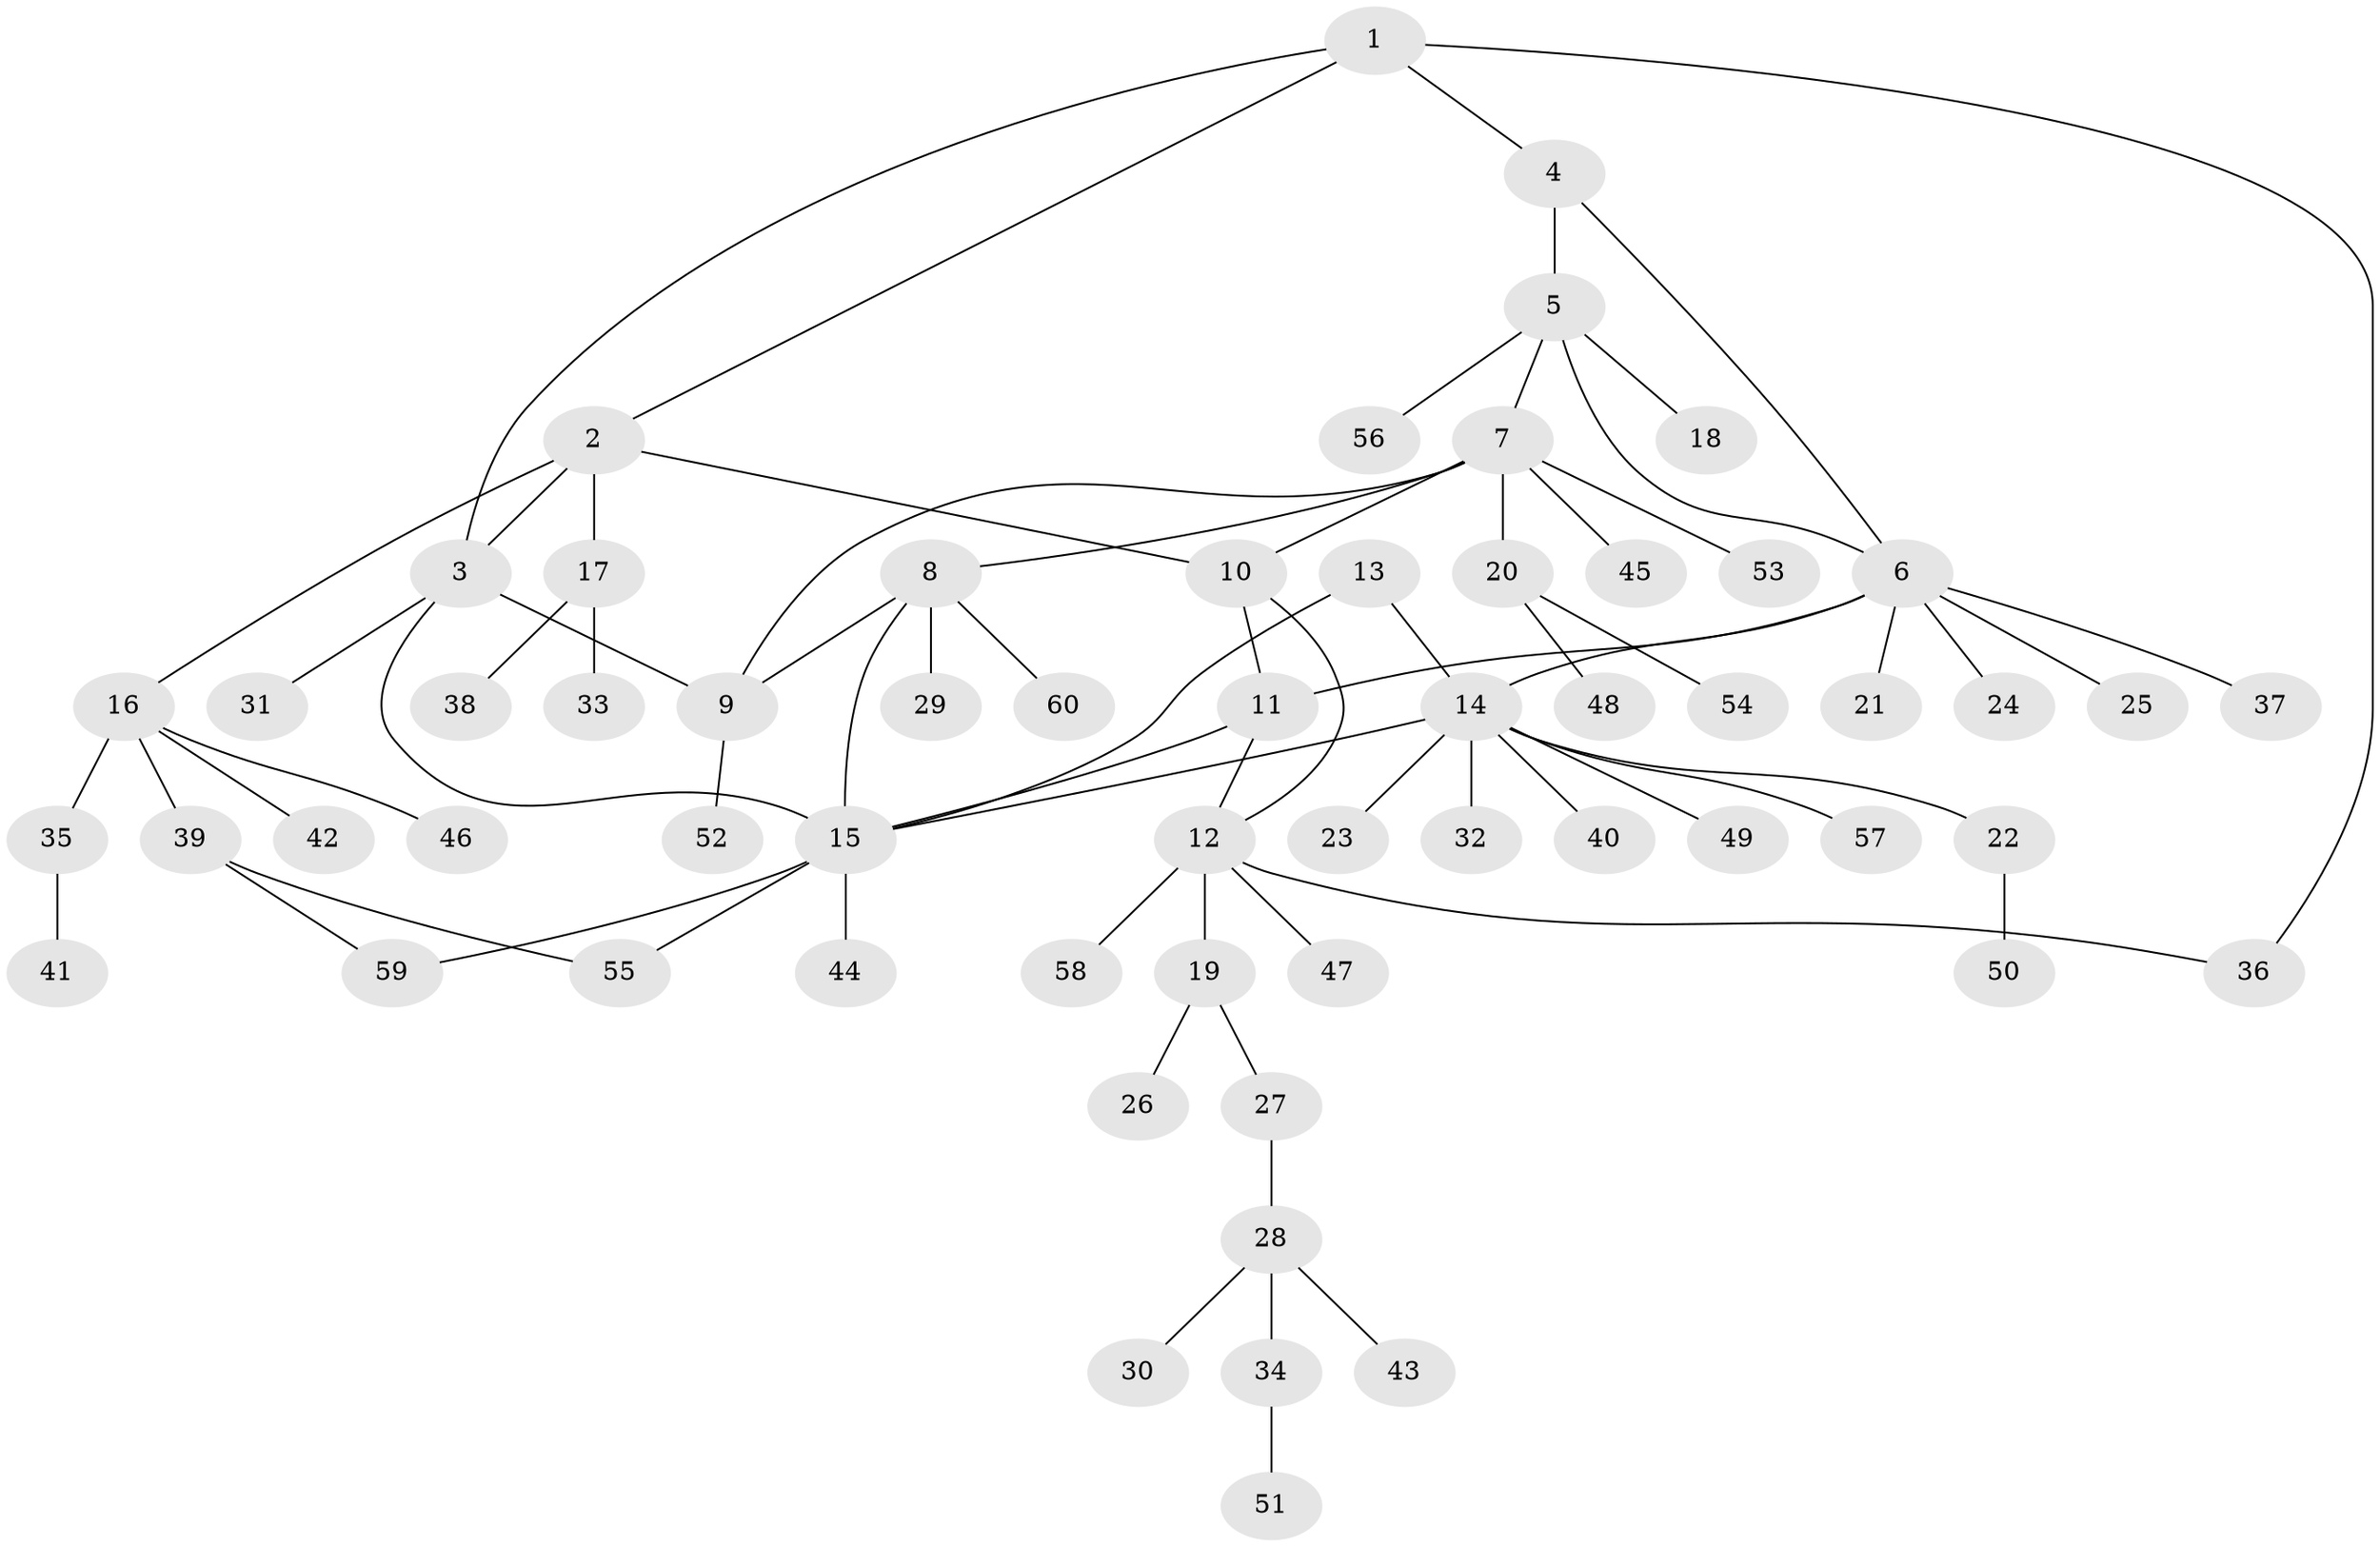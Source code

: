 // coarse degree distribution, {6: 0.09523809523809523, 4: 0.047619047619047616, 5: 0.07142857142857142, 7: 0.023809523809523808, 8: 0.023809523809523808, 1: 0.6190476190476191, 2: 0.11904761904761904}
// Generated by graph-tools (version 1.1) at 2025/58/03/04/25 21:58:59]
// undirected, 60 vertices, 73 edges
graph export_dot {
graph [start="1"]
  node [color=gray90,style=filled];
  1;
  2;
  3;
  4;
  5;
  6;
  7;
  8;
  9;
  10;
  11;
  12;
  13;
  14;
  15;
  16;
  17;
  18;
  19;
  20;
  21;
  22;
  23;
  24;
  25;
  26;
  27;
  28;
  29;
  30;
  31;
  32;
  33;
  34;
  35;
  36;
  37;
  38;
  39;
  40;
  41;
  42;
  43;
  44;
  45;
  46;
  47;
  48;
  49;
  50;
  51;
  52;
  53;
  54;
  55;
  56;
  57;
  58;
  59;
  60;
  1 -- 2;
  1 -- 3;
  1 -- 4;
  1 -- 36;
  2 -- 3;
  2 -- 10;
  2 -- 16;
  2 -- 17;
  3 -- 9;
  3 -- 15;
  3 -- 31;
  4 -- 5;
  4 -- 6;
  5 -- 6;
  5 -- 7;
  5 -- 18;
  5 -- 56;
  6 -- 11;
  6 -- 14;
  6 -- 21;
  6 -- 24;
  6 -- 25;
  6 -- 37;
  7 -- 8;
  7 -- 9;
  7 -- 10;
  7 -- 20;
  7 -- 45;
  7 -- 53;
  8 -- 9;
  8 -- 15;
  8 -- 29;
  8 -- 60;
  9 -- 52;
  10 -- 11;
  10 -- 12;
  11 -- 12;
  11 -- 15;
  12 -- 19;
  12 -- 36;
  12 -- 47;
  12 -- 58;
  13 -- 14;
  13 -- 15;
  14 -- 15;
  14 -- 22;
  14 -- 23;
  14 -- 32;
  14 -- 40;
  14 -- 49;
  14 -- 57;
  15 -- 44;
  15 -- 55;
  15 -- 59;
  16 -- 35;
  16 -- 39;
  16 -- 42;
  16 -- 46;
  17 -- 33;
  17 -- 38;
  19 -- 26;
  19 -- 27;
  20 -- 48;
  20 -- 54;
  22 -- 50;
  27 -- 28;
  28 -- 30;
  28 -- 34;
  28 -- 43;
  34 -- 51;
  35 -- 41;
  39 -- 55;
  39 -- 59;
}
